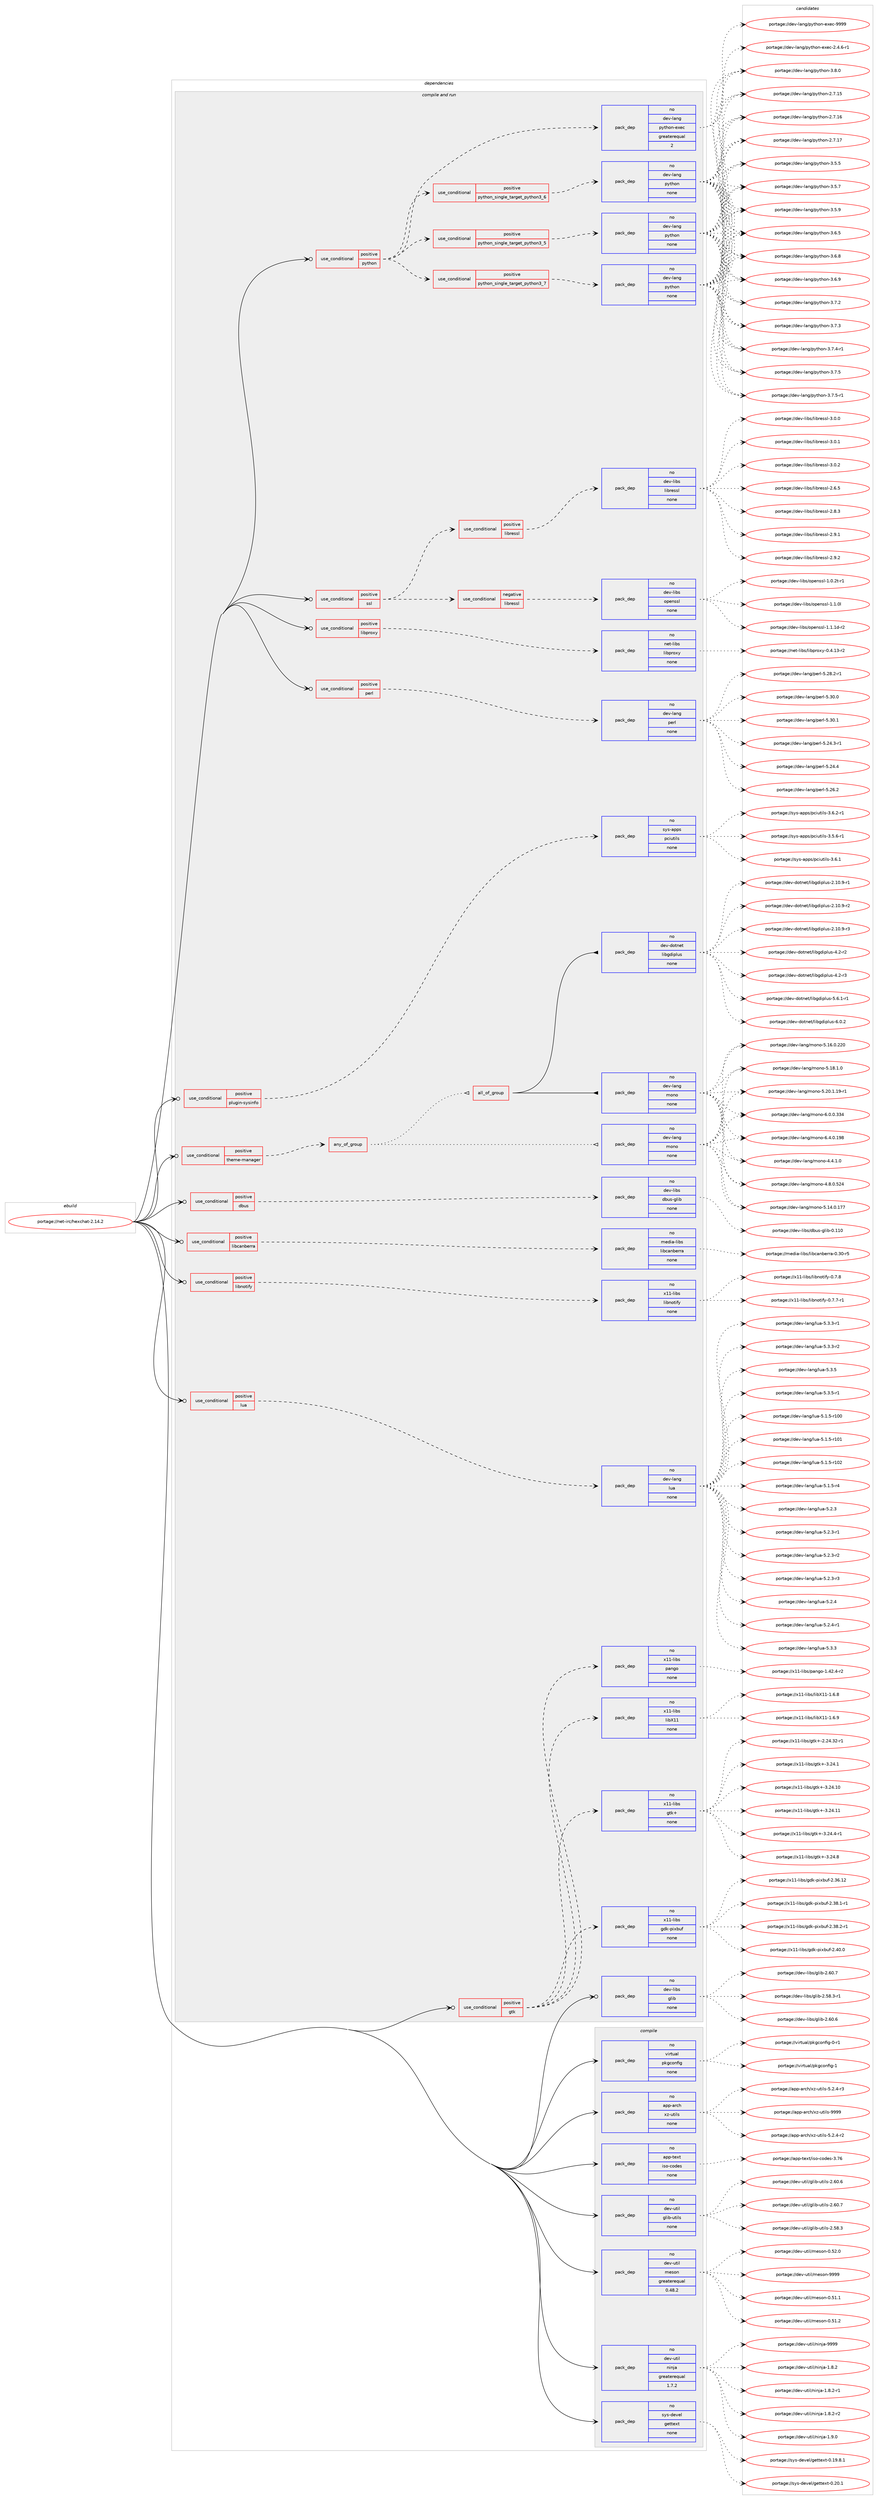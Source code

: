 digraph prolog {

# *************
# Graph options
# *************

newrank=true;
concentrate=true;
compound=true;
graph [rankdir=LR,fontname=Helvetica,fontsize=10,ranksep=1.5];#, ranksep=2.5, nodesep=0.2];
edge  [arrowhead=vee];
node  [fontname=Helvetica,fontsize=10];

# **********
# The ebuild
# **********

subgraph cluster_leftcol {
color=gray;
rank=same;
label=<<i>ebuild</i>>;
id [label="portage://net-irc/hexchat-2.14.2", color=red, width=4, href="../net-irc/hexchat-2.14.2.svg"];
}

# ****************
# The dependencies
# ****************

subgraph cluster_midcol {
color=gray;
label=<<i>dependencies</i>>;
subgraph cluster_compile {
fillcolor="#eeeeee";
style=filled;
label=<<i>compile</i>>;
subgraph pack261752 {
dependency356781 [label=<<TABLE BORDER="0" CELLBORDER="1" CELLSPACING="0" CELLPADDING="4" WIDTH="220"><TR><TD ROWSPAN="6" CELLPADDING="30">pack_dep</TD></TR><TR><TD WIDTH="110">no</TD></TR><TR><TD>app-arch</TD></TR><TR><TD>xz-utils</TD></TR><TR><TD>none</TD></TR><TR><TD></TD></TR></TABLE>>, shape=none, color=blue];
}
id:e -> dependency356781:w [weight=20,style="solid",arrowhead="vee"];
subgraph pack261753 {
dependency356782 [label=<<TABLE BORDER="0" CELLBORDER="1" CELLSPACING="0" CELLPADDING="4" WIDTH="220"><TR><TD ROWSPAN="6" CELLPADDING="30">pack_dep</TD></TR><TR><TD WIDTH="110">no</TD></TR><TR><TD>app-text</TD></TR><TR><TD>iso-codes</TD></TR><TR><TD>none</TD></TR><TR><TD></TD></TR></TABLE>>, shape=none, color=blue];
}
id:e -> dependency356782:w [weight=20,style="solid",arrowhead="vee"];
subgraph pack261754 {
dependency356783 [label=<<TABLE BORDER="0" CELLBORDER="1" CELLSPACING="0" CELLPADDING="4" WIDTH="220"><TR><TD ROWSPAN="6" CELLPADDING="30">pack_dep</TD></TR><TR><TD WIDTH="110">no</TD></TR><TR><TD>dev-util</TD></TR><TR><TD>glib-utils</TD></TR><TR><TD>none</TD></TR><TR><TD></TD></TR></TABLE>>, shape=none, color=blue];
}
id:e -> dependency356783:w [weight=20,style="solid",arrowhead="vee"];
subgraph pack261755 {
dependency356784 [label=<<TABLE BORDER="0" CELLBORDER="1" CELLSPACING="0" CELLPADDING="4" WIDTH="220"><TR><TD ROWSPAN="6" CELLPADDING="30">pack_dep</TD></TR><TR><TD WIDTH="110">no</TD></TR><TR><TD>dev-util</TD></TR><TR><TD>meson</TD></TR><TR><TD>greaterequal</TD></TR><TR><TD>0.48.2</TD></TR></TABLE>>, shape=none, color=blue];
}
id:e -> dependency356784:w [weight=20,style="solid",arrowhead="vee"];
subgraph pack261756 {
dependency356785 [label=<<TABLE BORDER="0" CELLBORDER="1" CELLSPACING="0" CELLPADDING="4" WIDTH="220"><TR><TD ROWSPAN="6" CELLPADDING="30">pack_dep</TD></TR><TR><TD WIDTH="110">no</TD></TR><TR><TD>dev-util</TD></TR><TR><TD>ninja</TD></TR><TR><TD>greaterequal</TD></TR><TR><TD>1.7.2</TD></TR></TABLE>>, shape=none, color=blue];
}
id:e -> dependency356785:w [weight=20,style="solid",arrowhead="vee"];
subgraph pack261757 {
dependency356786 [label=<<TABLE BORDER="0" CELLBORDER="1" CELLSPACING="0" CELLPADDING="4" WIDTH="220"><TR><TD ROWSPAN="6" CELLPADDING="30">pack_dep</TD></TR><TR><TD WIDTH="110">no</TD></TR><TR><TD>sys-devel</TD></TR><TR><TD>gettext</TD></TR><TR><TD>none</TD></TR><TR><TD></TD></TR></TABLE>>, shape=none, color=blue];
}
id:e -> dependency356786:w [weight=20,style="solid",arrowhead="vee"];
subgraph pack261758 {
dependency356787 [label=<<TABLE BORDER="0" CELLBORDER="1" CELLSPACING="0" CELLPADDING="4" WIDTH="220"><TR><TD ROWSPAN="6" CELLPADDING="30">pack_dep</TD></TR><TR><TD WIDTH="110">no</TD></TR><TR><TD>virtual</TD></TR><TR><TD>pkgconfig</TD></TR><TR><TD>none</TD></TR><TR><TD></TD></TR></TABLE>>, shape=none, color=blue];
}
id:e -> dependency356787:w [weight=20,style="solid",arrowhead="vee"];
}
subgraph cluster_compileandrun {
fillcolor="#eeeeee";
style=filled;
label=<<i>compile and run</i>>;
subgraph cond89128 {
dependency356788 [label=<<TABLE BORDER="0" CELLBORDER="1" CELLSPACING="0" CELLPADDING="4"><TR><TD ROWSPAN="3" CELLPADDING="10">use_conditional</TD></TR><TR><TD>positive</TD></TR><TR><TD>dbus</TD></TR></TABLE>>, shape=none, color=red];
subgraph pack261759 {
dependency356789 [label=<<TABLE BORDER="0" CELLBORDER="1" CELLSPACING="0" CELLPADDING="4" WIDTH="220"><TR><TD ROWSPAN="6" CELLPADDING="30">pack_dep</TD></TR><TR><TD WIDTH="110">no</TD></TR><TR><TD>dev-libs</TD></TR><TR><TD>dbus-glib</TD></TR><TR><TD>none</TD></TR><TR><TD></TD></TR></TABLE>>, shape=none, color=blue];
}
dependency356788:e -> dependency356789:w [weight=20,style="dashed",arrowhead="vee"];
}
id:e -> dependency356788:w [weight=20,style="solid",arrowhead="odotvee"];
subgraph cond89129 {
dependency356790 [label=<<TABLE BORDER="0" CELLBORDER="1" CELLSPACING="0" CELLPADDING="4"><TR><TD ROWSPAN="3" CELLPADDING="10">use_conditional</TD></TR><TR><TD>positive</TD></TR><TR><TD>gtk</TD></TR></TABLE>>, shape=none, color=red];
subgraph pack261760 {
dependency356791 [label=<<TABLE BORDER="0" CELLBORDER="1" CELLSPACING="0" CELLPADDING="4" WIDTH="220"><TR><TD ROWSPAN="6" CELLPADDING="30">pack_dep</TD></TR><TR><TD WIDTH="110">no</TD></TR><TR><TD>x11-libs</TD></TR><TR><TD>gdk-pixbuf</TD></TR><TR><TD>none</TD></TR><TR><TD></TD></TR></TABLE>>, shape=none, color=blue];
}
dependency356790:e -> dependency356791:w [weight=20,style="dashed",arrowhead="vee"];
subgraph pack261761 {
dependency356792 [label=<<TABLE BORDER="0" CELLBORDER="1" CELLSPACING="0" CELLPADDING="4" WIDTH="220"><TR><TD ROWSPAN="6" CELLPADDING="30">pack_dep</TD></TR><TR><TD WIDTH="110">no</TD></TR><TR><TD>x11-libs</TD></TR><TR><TD>gtk+</TD></TR><TR><TD>none</TD></TR><TR><TD></TD></TR></TABLE>>, shape=none, color=blue];
}
dependency356790:e -> dependency356792:w [weight=20,style="dashed",arrowhead="vee"];
subgraph pack261762 {
dependency356793 [label=<<TABLE BORDER="0" CELLBORDER="1" CELLSPACING="0" CELLPADDING="4" WIDTH="220"><TR><TD ROWSPAN="6" CELLPADDING="30">pack_dep</TD></TR><TR><TD WIDTH="110">no</TD></TR><TR><TD>x11-libs</TD></TR><TR><TD>libX11</TD></TR><TR><TD>none</TD></TR><TR><TD></TD></TR></TABLE>>, shape=none, color=blue];
}
dependency356790:e -> dependency356793:w [weight=20,style="dashed",arrowhead="vee"];
subgraph pack261763 {
dependency356794 [label=<<TABLE BORDER="0" CELLBORDER="1" CELLSPACING="0" CELLPADDING="4" WIDTH="220"><TR><TD ROWSPAN="6" CELLPADDING="30">pack_dep</TD></TR><TR><TD WIDTH="110">no</TD></TR><TR><TD>x11-libs</TD></TR><TR><TD>pango</TD></TR><TR><TD>none</TD></TR><TR><TD></TD></TR></TABLE>>, shape=none, color=blue];
}
dependency356790:e -> dependency356794:w [weight=20,style="dashed",arrowhead="vee"];
}
id:e -> dependency356790:w [weight=20,style="solid",arrowhead="odotvee"];
subgraph cond89130 {
dependency356795 [label=<<TABLE BORDER="0" CELLBORDER="1" CELLSPACING="0" CELLPADDING="4"><TR><TD ROWSPAN="3" CELLPADDING="10">use_conditional</TD></TR><TR><TD>positive</TD></TR><TR><TD>libcanberra</TD></TR></TABLE>>, shape=none, color=red];
subgraph pack261764 {
dependency356796 [label=<<TABLE BORDER="0" CELLBORDER="1" CELLSPACING="0" CELLPADDING="4" WIDTH="220"><TR><TD ROWSPAN="6" CELLPADDING="30">pack_dep</TD></TR><TR><TD WIDTH="110">no</TD></TR><TR><TD>media-libs</TD></TR><TR><TD>libcanberra</TD></TR><TR><TD>none</TD></TR><TR><TD></TD></TR></TABLE>>, shape=none, color=blue];
}
dependency356795:e -> dependency356796:w [weight=20,style="dashed",arrowhead="vee"];
}
id:e -> dependency356795:w [weight=20,style="solid",arrowhead="odotvee"];
subgraph cond89131 {
dependency356797 [label=<<TABLE BORDER="0" CELLBORDER="1" CELLSPACING="0" CELLPADDING="4"><TR><TD ROWSPAN="3" CELLPADDING="10">use_conditional</TD></TR><TR><TD>positive</TD></TR><TR><TD>libnotify</TD></TR></TABLE>>, shape=none, color=red];
subgraph pack261765 {
dependency356798 [label=<<TABLE BORDER="0" CELLBORDER="1" CELLSPACING="0" CELLPADDING="4" WIDTH="220"><TR><TD ROWSPAN="6" CELLPADDING="30">pack_dep</TD></TR><TR><TD WIDTH="110">no</TD></TR><TR><TD>x11-libs</TD></TR><TR><TD>libnotify</TD></TR><TR><TD>none</TD></TR><TR><TD></TD></TR></TABLE>>, shape=none, color=blue];
}
dependency356797:e -> dependency356798:w [weight=20,style="dashed",arrowhead="vee"];
}
id:e -> dependency356797:w [weight=20,style="solid",arrowhead="odotvee"];
subgraph cond89132 {
dependency356799 [label=<<TABLE BORDER="0" CELLBORDER="1" CELLSPACING="0" CELLPADDING="4"><TR><TD ROWSPAN="3" CELLPADDING="10">use_conditional</TD></TR><TR><TD>positive</TD></TR><TR><TD>libproxy</TD></TR></TABLE>>, shape=none, color=red];
subgraph pack261766 {
dependency356800 [label=<<TABLE BORDER="0" CELLBORDER="1" CELLSPACING="0" CELLPADDING="4" WIDTH="220"><TR><TD ROWSPAN="6" CELLPADDING="30">pack_dep</TD></TR><TR><TD WIDTH="110">no</TD></TR><TR><TD>net-libs</TD></TR><TR><TD>libproxy</TD></TR><TR><TD>none</TD></TR><TR><TD></TD></TR></TABLE>>, shape=none, color=blue];
}
dependency356799:e -> dependency356800:w [weight=20,style="dashed",arrowhead="vee"];
}
id:e -> dependency356799:w [weight=20,style="solid",arrowhead="odotvee"];
subgraph cond89133 {
dependency356801 [label=<<TABLE BORDER="0" CELLBORDER="1" CELLSPACING="0" CELLPADDING="4"><TR><TD ROWSPAN="3" CELLPADDING="10">use_conditional</TD></TR><TR><TD>positive</TD></TR><TR><TD>lua</TD></TR></TABLE>>, shape=none, color=red];
subgraph pack261767 {
dependency356802 [label=<<TABLE BORDER="0" CELLBORDER="1" CELLSPACING="0" CELLPADDING="4" WIDTH="220"><TR><TD ROWSPAN="6" CELLPADDING="30">pack_dep</TD></TR><TR><TD WIDTH="110">no</TD></TR><TR><TD>dev-lang</TD></TR><TR><TD>lua</TD></TR><TR><TD>none</TD></TR><TR><TD></TD></TR></TABLE>>, shape=none, color=blue];
}
dependency356801:e -> dependency356802:w [weight=20,style="dashed",arrowhead="vee"];
}
id:e -> dependency356801:w [weight=20,style="solid",arrowhead="odotvee"];
subgraph cond89134 {
dependency356803 [label=<<TABLE BORDER="0" CELLBORDER="1" CELLSPACING="0" CELLPADDING="4"><TR><TD ROWSPAN="3" CELLPADDING="10">use_conditional</TD></TR><TR><TD>positive</TD></TR><TR><TD>perl</TD></TR></TABLE>>, shape=none, color=red];
subgraph pack261768 {
dependency356804 [label=<<TABLE BORDER="0" CELLBORDER="1" CELLSPACING="0" CELLPADDING="4" WIDTH="220"><TR><TD ROWSPAN="6" CELLPADDING="30">pack_dep</TD></TR><TR><TD WIDTH="110">no</TD></TR><TR><TD>dev-lang</TD></TR><TR><TD>perl</TD></TR><TR><TD>none</TD></TR><TR><TD></TD></TR></TABLE>>, shape=none, color=blue];
}
dependency356803:e -> dependency356804:w [weight=20,style="dashed",arrowhead="vee"];
}
id:e -> dependency356803:w [weight=20,style="solid",arrowhead="odotvee"];
subgraph cond89135 {
dependency356805 [label=<<TABLE BORDER="0" CELLBORDER="1" CELLSPACING="0" CELLPADDING="4"><TR><TD ROWSPAN="3" CELLPADDING="10">use_conditional</TD></TR><TR><TD>positive</TD></TR><TR><TD>plugin-sysinfo</TD></TR></TABLE>>, shape=none, color=red];
subgraph pack261769 {
dependency356806 [label=<<TABLE BORDER="0" CELLBORDER="1" CELLSPACING="0" CELLPADDING="4" WIDTH="220"><TR><TD ROWSPAN="6" CELLPADDING="30">pack_dep</TD></TR><TR><TD WIDTH="110">no</TD></TR><TR><TD>sys-apps</TD></TR><TR><TD>pciutils</TD></TR><TR><TD>none</TD></TR><TR><TD></TD></TR></TABLE>>, shape=none, color=blue];
}
dependency356805:e -> dependency356806:w [weight=20,style="dashed",arrowhead="vee"];
}
id:e -> dependency356805:w [weight=20,style="solid",arrowhead="odotvee"];
subgraph cond89136 {
dependency356807 [label=<<TABLE BORDER="0" CELLBORDER="1" CELLSPACING="0" CELLPADDING="4"><TR><TD ROWSPAN="3" CELLPADDING="10">use_conditional</TD></TR><TR><TD>positive</TD></TR><TR><TD>python</TD></TR></TABLE>>, shape=none, color=red];
subgraph cond89137 {
dependency356808 [label=<<TABLE BORDER="0" CELLBORDER="1" CELLSPACING="0" CELLPADDING="4"><TR><TD ROWSPAN="3" CELLPADDING="10">use_conditional</TD></TR><TR><TD>positive</TD></TR><TR><TD>python_single_target_python3_5</TD></TR></TABLE>>, shape=none, color=red];
subgraph pack261770 {
dependency356809 [label=<<TABLE BORDER="0" CELLBORDER="1" CELLSPACING="0" CELLPADDING="4" WIDTH="220"><TR><TD ROWSPAN="6" CELLPADDING="30">pack_dep</TD></TR><TR><TD WIDTH="110">no</TD></TR><TR><TD>dev-lang</TD></TR><TR><TD>python</TD></TR><TR><TD>none</TD></TR><TR><TD></TD></TR></TABLE>>, shape=none, color=blue];
}
dependency356808:e -> dependency356809:w [weight=20,style="dashed",arrowhead="vee"];
}
dependency356807:e -> dependency356808:w [weight=20,style="dashed",arrowhead="vee"];
subgraph cond89138 {
dependency356810 [label=<<TABLE BORDER="0" CELLBORDER="1" CELLSPACING="0" CELLPADDING="4"><TR><TD ROWSPAN="3" CELLPADDING="10">use_conditional</TD></TR><TR><TD>positive</TD></TR><TR><TD>python_single_target_python3_6</TD></TR></TABLE>>, shape=none, color=red];
subgraph pack261771 {
dependency356811 [label=<<TABLE BORDER="0" CELLBORDER="1" CELLSPACING="0" CELLPADDING="4" WIDTH="220"><TR><TD ROWSPAN="6" CELLPADDING="30">pack_dep</TD></TR><TR><TD WIDTH="110">no</TD></TR><TR><TD>dev-lang</TD></TR><TR><TD>python</TD></TR><TR><TD>none</TD></TR><TR><TD></TD></TR></TABLE>>, shape=none, color=blue];
}
dependency356810:e -> dependency356811:w [weight=20,style="dashed",arrowhead="vee"];
}
dependency356807:e -> dependency356810:w [weight=20,style="dashed",arrowhead="vee"];
subgraph cond89139 {
dependency356812 [label=<<TABLE BORDER="0" CELLBORDER="1" CELLSPACING="0" CELLPADDING="4"><TR><TD ROWSPAN="3" CELLPADDING="10">use_conditional</TD></TR><TR><TD>positive</TD></TR><TR><TD>python_single_target_python3_7</TD></TR></TABLE>>, shape=none, color=red];
subgraph pack261772 {
dependency356813 [label=<<TABLE BORDER="0" CELLBORDER="1" CELLSPACING="0" CELLPADDING="4" WIDTH="220"><TR><TD ROWSPAN="6" CELLPADDING="30">pack_dep</TD></TR><TR><TD WIDTH="110">no</TD></TR><TR><TD>dev-lang</TD></TR><TR><TD>python</TD></TR><TR><TD>none</TD></TR><TR><TD></TD></TR></TABLE>>, shape=none, color=blue];
}
dependency356812:e -> dependency356813:w [weight=20,style="dashed",arrowhead="vee"];
}
dependency356807:e -> dependency356812:w [weight=20,style="dashed",arrowhead="vee"];
subgraph pack261773 {
dependency356814 [label=<<TABLE BORDER="0" CELLBORDER="1" CELLSPACING="0" CELLPADDING="4" WIDTH="220"><TR><TD ROWSPAN="6" CELLPADDING="30">pack_dep</TD></TR><TR><TD WIDTH="110">no</TD></TR><TR><TD>dev-lang</TD></TR><TR><TD>python-exec</TD></TR><TR><TD>greaterequal</TD></TR><TR><TD>2</TD></TR></TABLE>>, shape=none, color=blue];
}
dependency356807:e -> dependency356814:w [weight=20,style="dashed",arrowhead="vee"];
}
id:e -> dependency356807:w [weight=20,style="solid",arrowhead="odotvee"];
subgraph cond89140 {
dependency356815 [label=<<TABLE BORDER="0" CELLBORDER="1" CELLSPACING="0" CELLPADDING="4"><TR><TD ROWSPAN="3" CELLPADDING="10">use_conditional</TD></TR><TR><TD>positive</TD></TR><TR><TD>ssl</TD></TR></TABLE>>, shape=none, color=red];
subgraph cond89141 {
dependency356816 [label=<<TABLE BORDER="0" CELLBORDER="1" CELLSPACING="0" CELLPADDING="4"><TR><TD ROWSPAN="3" CELLPADDING="10">use_conditional</TD></TR><TR><TD>negative</TD></TR><TR><TD>libressl</TD></TR></TABLE>>, shape=none, color=red];
subgraph pack261774 {
dependency356817 [label=<<TABLE BORDER="0" CELLBORDER="1" CELLSPACING="0" CELLPADDING="4" WIDTH="220"><TR><TD ROWSPAN="6" CELLPADDING="30">pack_dep</TD></TR><TR><TD WIDTH="110">no</TD></TR><TR><TD>dev-libs</TD></TR><TR><TD>openssl</TD></TR><TR><TD>none</TD></TR><TR><TD></TD></TR></TABLE>>, shape=none, color=blue];
}
dependency356816:e -> dependency356817:w [weight=20,style="dashed",arrowhead="vee"];
}
dependency356815:e -> dependency356816:w [weight=20,style="dashed",arrowhead="vee"];
subgraph cond89142 {
dependency356818 [label=<<TABLE BORDER="0" CELLBORDER="1" CELLSPACING="0" CELLPADDING="4"><TR><TD ROWSPAN="3" CELLPADDING="10">use_conditional</TD></TR><TR><TD>positive</TD></TR><TR><TD>libressl</TD></TR></TABLE>>, shape=none, color=red];
subgraph pack261775 {
dependency356819 [label=<<TABLE BORDER="0" CELLBORDER="1" CELLSPACING="0" CELLPADDING="4" WIDTH="220"><TR><TD ROWSPAN="6" CELLPADDING="30">pack_dep</TD></TR><TR><TD WIDTH="110">no</TD></TR><TR><TD>dev-libs</TD></TR><TR><TD>libressl</TD></TR><TR><TD>none</TD></TR><TR><TD></TD></TR></TABLE>>, shape=none, color=blue];
}
dependency356818:e -> dependency356819:w [weight=20,style="dashed",arrowhead="vee"];
}
dependency356815:e -> dependency356818:w [weight=20,style="dashed",arrowhead="vee"];
}
id:e -> dependency356815:w [weight=20,style="solid",arrowhead="odotvee"];
subgraph cond89143 {
dependency356820 [label=<<TABLE BORDER="0" CELLBORDER="1" CELLSPACING="0" CELLPADDING="4"><TR><TD ROWSPAN="3" CELLPADDING="10">use_conditional</TD></TR><TR><TD>positive</TD></TR><TR><TD>theme-manager</TD></TR></TABLE>>, shape=none, color=red];
subgraph any5752 {
dependency356821 [label=<<TABLE BORDER="0" CELLBORDER="1" CELLSPACING="0" CELLPADDING="4"><TR><TD CELLPADDING="10">any_of_group</TD></TR></TABLE>>, shape=none, color=red];subgraph all152 {
dependency356822 [label=<<TABLE BORDER="0" CELLBORDER="1" CELLSPACING="0" CELLPADDING="4"><TR><TD CELLPADDING="10">all_of_group</TD></TR></TABLE>>, shape=none, color=red];subgraph pack261776 {
dependency356823 [label=<<TABLE BORDER="0" CELLBORDER="1" CELLSPACING="0" CELLPADDING="4" WIDTH="220"><TR><TD ROWSPAN="6" CELLPADDING="30">pack_dep</TD></TR><TR><TD WIDTH="110">no</TD></TR><TR><TD>dev-lang</TD></TR><TR><TD>mono</TD></TR><TR><TD>none</TD></TR><TR><TD></TD></TR></TABLE>>, shape=none, color=blue];
}
dependency356822:e -> dependency356823:w [weight=20,style="solid",arrowhead="inv"];
subgraph pack261777 {
dependency356824 [label=<<TABLE BORDER="0" CELLBORDER="1" CELLSPACING="0" CELLPADDING="4" WIDTH="220"><TR><TD ROWSPAN="6" CELLPADDING="30">pack_dep</TD></TR><TR><TD WIDTH="110">no</TD></TR><TR><TD>dev-dotnet</TD></TR><TR><TD>libgdiplus</TD></TR><TR><TD>none</TD></TR><TR><TD></TD></TR></TABLE>>, shape=none, color=blue];
}
dependency356822:e -> dependency356824:w [weight=20,style="solid",arrowhead="inv"];
}
dependency356821:e -> dependency356822:w [weight=20,style="dotted",arrowhead="oinv"];
subgraph pack261778 {
dependency356825 [label=<<TABLE BORDER="0" CELLBORDER="1" CELLSPACING="0" CELLPADDING="4" WIDTH="220"><TR><TD ROWSPAN="6" CELLPADDING="30">pack_dep</TD></TR><TR><TD WIDTH="110">no</TD></TR><TR><TD>dev-lang</TD></TR><TR><TD>mono</TD></TR><TR><TD>none</TD></TR><TR><TD></TD></TR></TABLE>>, shape=none, color=blue];
}
dependency356821:e -> dependency356825:w [weight=20,style="dotted",arrowhead="oinv"];
}
dependency356820:e -> dependency356821:w [weight=20,style="dashed",arrowhead="vee"];
}
id:e -> dependency356820:w [weight=20,style="solid",arrowhead="odotvee"];
subgraph pack261779 {
dependency356826 [label=<<TABLE BORDER="0" CELLBORDER="1" CELLSPACING="0" CELLPADDING="4" WIDTH="220"><TR><TD ROWSPAN="6" CELLPADDING="30">pack_dep</TD></TR><TR><TD WIDTH="110">no</TD></TR><TR><TD>dev-libs</TD></TR><TR><TD>glib</TD></TR><TR><TD>none</TD></TR><TR><TD></TD></TR></TABLE>>, shape=none, color=blue];
}
id:e -> dependency356826:w [weight=20,style="solid",arrowhead="odotvee"];
}
subgraph cluster_run {
fillcolor="#eeeeee";
style=filled;
label=<<i>run</i>>;
}
}

# **************
# The candidates
# **************

subgraph cluster_choices {
rank=same;
color=gray;
label=<<i>candidates</i>>;

subgraph choice261752 {
color=black;
nodesep=1;
choiceportage9711211245971149910447120122451171161051081154553465046524511450 [label="portage://app-arch/xz-utils-5.2.4-r2", color=red, width=4,href="../app-arch/xz-utils-5.2.4-r2.svg"];
choiceportage9711211245971149910447120122451171161051081154553465046524511451 [label="portage://app-arch/xz-utils-5.2.4-r3", color=red, width=4,href="../app-arch/xz-utils-5.2.4-r3.svg"];
choiceportage9711211245971149910447120122451171161051081154557575757 [label="portage://app-arch/xz-utils-9999", color=red, width=4,href="../app-arch/xz-utils-9999.svg"];
dependency356781:e -> choiceportage9711211245971149910447120122451171161051081154553465046524511450:w [style=dotted,weight="100"];
dependency356781:e -> choiceportage9711211245971149910447120122451171161051081154553465046524511451:w [style=dotted,weight="100"];
dependency356781:e -> choiceportage9711211245971149910447120122451171161051081154557575757:w [style=dotted,weight="100"];
}
subgraph choice261753 {
color=black;
nodesep=1;
choiceportage97112112451161011201164710511511145991111001011154551465554 [label="portage://app-text/iso-codes-3.76", color=red, width=4,href="../app-text/iso-codes-3.76.svg"];
dependency356782:e -> choiceportage97112112451161011201164710511511145991111001011154551465554:w [style=dotted,weight="100"];
}
subgraph choice261754 {
color=black;
nodesep=1;
choiceportage1001011184511711610510847103108105984511711610510811545504653564651 [label="portage://dev-util/glib-utils-2.58.3", color=red, width=4,href="../dev-util/glib-utils-2.58.3.svg"];
choiceportage1001011184511711610510847103108105984511711610510811545504654484654 [label="portage://dev-util/glib-utils-2.60.6", color=red, width=4,href="../dev-util/glib-utils-2.60.6.svg"];
choiceportage1001011184511711610510847103108105984511711610510811545504654484655 [label="portage://dev-util/glib-utils-2.60.7", color=red, width=4,href="../dev-util/glib-utils-2.60.7.svg"];
dependency356783:e -> choiceportage1001011184511711610510847103108105984511711610510811545504653564651:w [style=dotted,weight="100"];
dependency356783:e -> choiceportage1001011184511711610510847103108105984511711610510811545504654484654:w [style=dotted,weight="100"];
dependency356783:e -> choiceportage1001011184511711610510847103108105984511711610510811545504654484655:w [style=dotted,weight="100"];
}
subgraph choice261755 {
color=black;
nodesep=1;
choiceportage100101118451171161051084710910111511111045484653494649 [label="portage://dev-util/meson-0.51.1", color=red, width=4,href="../dev-util/meson-0.51.1.svg"];
choiceportage100101118451171161051084710910111511111045484653494650 [label="portage://dev-util/meson-0.51.2", color=red, width=4,href="../dev-util/meson-0.51.2.svg"];
choiceportage100101118451171161051084710910111511111045484653504648 [label="portage://dev-util/meson-0.52.0", color=red, width=4,href="../dev-util/meson-0.52.0.svg"];
choiceportage10010111845117116105108471091011151111104557575757 [label="portage://dev-util/meson-9999", color=red, width=4,href="../dev-util/meson-9999.svg"];
dependency356784:e -> choiceportage100101118451171161051084710910111511111045484653494649:w [style=dotted,weight="100"];
dependency356784:e -> choiceportage100101118451171161051084710910111511111045484653494650:w [style=dotted,weight="100"];
dependency356784:e -> choiceportage100101118451171161051084710910111511111045484653504648:w [style=dotted,weight="100"];
dependency356784:e -> choiceportage10010111845117116105108471091011151111104557575757:w [style=dotted,weight="100"];
}
subgraph choice261756 {
color=black;
nodesep=1;
choiceportage100101118451171161051084711010511010697454946564650 [label="portage://dev-util/ninja-1.8.2", color=red, width=4,href="../dev-util/ninja-1.8.2.svg"];
choiceportage1001011184511711610510847110105110106974549465646504511449 [label="portage://dev-util/ninja-1.8.2-r1", color=red, width=4,href="../dev-util/ninja-1.8.2-r1.svg"];
choiceportage1001011184511711610510847110105110106974549465646504511450 [label="portage://dev-util/ninja-1.8.2-r2", color=red, width=4,href="../dev-util/ninja-1.8.2-r2.svg"];
choiceportage100101118451171161051084711010511010697454946574648 [label="portage://dev-util/ninja-1.9.0", color=red, width=4,href="../dev-util/ninja-1.9.0.svg"];
choiceportage1001011184511711610510847110105110106974557575757 [label="portage://dev-util/ninja-9999", color=red, width=4,href="../dev-util/ninja-9999.svg"];
dependency356785:e -> choiceportage100101118451171161051084711010511010697454946564650:w [style=dotted,weight="100"];
dependency356785:e -> choiceportage1001011184511711610510847110105110106974549465646504511449:w [style=dotted,weight="100"];
dependency356785:e -> choiceportage1001011184511711610510847110105110106974549465646504511450:w [style=dotted,weight="100"];
dependency356785:e -> choiceportage100101118451171161051084711010511010697454946574648:w [style=dotted,weight="100"];
dependency356785:e -> choiceportage1001011184511711610510847110105110106974557575757:w [style=dotted,weight="100"];
}
subgraph choice261757 {
color=black;
nodesep=1;
choiceportage1151211154510010111810110847103101116116101120116454846495746564649 [label="portage://sys-devel/gettext-0.19.8.1", color=red, width=4,href="../sys-devel/gettext-0.19.8.1.svg"];
choiceportage115121115451001011181011084710310111611610112011645484650484649 [label="portage://sys-devel/gettext-0.20.1", color=red, width=4,href="../sys-devel/gettext-0.20.1.svg"];
dependency356786:e -> choiceportage1151211154510010111810110847103101116116101120116454846495746564649:w [style=dotted,weight="100"];
dependency356786:e -> choiceportage115121115451001011181011084710310111611610112011645484650484649:w [style=dotted,weight="100"];
}
subgraph choice261758 {
color=black;
nodesep=1;
choiceportage11810511411611797108471121071039911111010210510345484511449 [label="portage://virtual/pkgconfig-0-r1", color=red, width=4,href="../virtual/pkgconfig-0-r1.svg"];
choiceportage1181051141161179710847112107103991111101021051034549 [label="portage://virtual/pkgconfig-1", color=red, width=4,href="../virtual/pkgconfig-1.svg"];
dependency356787:e -> choiceportage11810511411611797108471121071039911111010210510345484511449:w [style=dotted,weight="100"];
dependency356787:e -> choiceportage1181051141161179710847112107103991111101021051034549:w [style=dotted,weight="100"];
}
subgraph choice261759 {
color=black;
nodesep=1;
choiceportage100101118451081059811547100981171154510310810598454846494948 [label="portage://dev-libs/dbus-glib-0.110", color=red, width=4,href="../dev-libs/dbus-glib-0.110.svg"];
dependency356789:e -> choiceportage100101118451081059811547100981171154510310810598454846494948:w [style=dotted,weight="100"];
}
subgraph choice261760 {
color=black;
nodesep=1;
choiceportage120494945108105981154710310010745112105120981171024550465154464950 [label="portage://x11-libs/gdk-pixbuf-2.36.12", color=red, width=4,href="../x11-libs/gdk-pixbuf-2.36.12.svg"];
choiceportage12049494510810598115471031001074511210512098117102455046515646494511449 [label="portage://x11-libs/gdk-pixbuf-2.38.1-r1", color=red, width=4,href="../x11-libs/gdk-pixbuf-2.38.1-r1.svg"];
choiceportage12049494510810598115471031001074511210512098117102455046515646504511449 [label="portage://x11-libs/gdk-pixbuf-2.38.2-r1", color=red, width=4,href="../x11-libs/gdk-pixbuf-2.38.2-r1.svg"];
choiceportage1204949451081059811547103100107451121051209811710245504652484648 [label="portage://x11-libs/gdk-pixbuf-2.40.0", color=red, width=4,href="../x11-libs/gdk-pixbuf-2.40.0.svg"];
dependency356791:e -> choiceportage120494945108105981154710310010745112105120981171024550465154464950:w [style=dotted,weight="100"];
dependency356791:e -> choiceportage12049494510810598115471031001074511210512098117102455046515646494511449:w [style=dotted,weight="100"];
dependency356791:e -> choiceportage12049494510810598115471031001074511210512098117102455046515646504511449:w [style=dotted,weight="100"];
dependency356791:e -> choiceportage1204949451081059811547103100107451121051209811710245504652484648:w [style=dotted,weight="100"];
}
subgraph choice261761 {
color=black;
nodesep=1;
choiceportage12049494510810598115471031161074345504650524651504511449 [label="portage://x11-libs/gtk+-2.24.32-r1", color=red, width=4,href="../x11-libs/gtk+-2.24.32-r1.svg"];
choiceportage12049494510810598115471031161074345514650524649 [label="portage://x11-libs/gtk+-3.24.1", color=red, width=4,href="../x11-libs/gtk+-3.24.1.svg"];
choiceportage1204949451081059811547103116107434551465052464948 [label="portage://x11-libs/gtk+-3.24.10", color=red, width=4,href="../x11-libs/gtk+-3.24.10.svg"];
choiceportage1204949451081059811547103116107434551465052464949 [label="portage://x11-libs/gtk+-3.24.11", color=red, width=4,href="../x11-libs/gtk+-3.24.11.svg"];
choiceportage120494945108105981154710311610743455146505246524511449 [label="portage://x11-libs/gtk+-3.24.4-r1", color=red, width=4,href="../x11-libs/gtk+-3.24.4-r1.svg"];
choiceportage12049494510810598115471031161074345514650524656 [label="portage://x11-libs/gtk+-3.24.8", color=red, width=4,href="../x11-libs/gtk+-3.24.8.svg"];
dependency356792:e -> choiceportage12049494510810598115471031161074345504650524651504511449:w [style=dotted,weight="100"];
dependency356792:e -> choiceportage12049494510810598115471031161074345514650524649:w [style=dotted,weight="100"];
dependency356792:e -> choiceportage1204949451081059811547103116107434551465052464948:w [style=dotted,weight="100"];
dependency356792:e -> choiceportage1204949451081059811547103116107434551465052464949:w [style=dotted,weight="100"];
dependency356792:e -> choiceportage120494945108105981154710311610743455146505246524511449:w [style=dotted,weight="100"];
dependency356792:e -> choiceportage12049494510810598115471031161074345514650524656:w [style=dotted,weight="100"];
}
subgraph choice261762 {
color=black;
nodesep=1;
choiceportage120494945108105981154710810598884949454946544656 [label="portage://x11-libs/libX11-1.6.8", color=red, width=4,href="../x11-libs/libX11-1.6.8.svg"];
choiceportage120494945108105981154710810598884949454946544657 [label="portage://x11-libs/libX11-1.6.9", color=red, width=4,href="../x11-libs/libX11-1.6.9.svg"];
dependency356793:e -> choiceportage120494945108105981154710810598884949454946544656:w [style=dotted,weight="100"];
dependency356793:e -> choiceportage120494945108105981154710810598884949454946544657:w [style=dotted,weight="100"];
}
subgraph choice261763 {
color=black;
nodesep=1;
choiceportage120494945108105981154711297110103111454946525046524511450 [label="portage://x11-libs/pango-1.42.4-r2", color=red, width=4,href="../x11-libs/pango-1.42.4-r2.svg"];
dependency356794:e -> choiceportage120494945108105981154711297110103111454946525046524511450:w [style=dotted,weight="100"];
}
subgraph choice261764 {
color=black;
nodesep=1;
choiceportage10910110010597451081059811547108105989997110981011141149745484651484511453 [label="portage://media-libs/libcanberra-0.30-r5", color=red, width=4,href="../media-libs/libcanberra-0.30-r5.svg"];
dependency356796:e -> choiceportage10910110010597451081059811547108105989997110981011141149745484651484511453:w [style=dotted,weight="100"];
}
subgraph choice261765 {
color=black;
nodesep=1;
choiceportage1204949451081059811547108105981101111161051021214548465546554511449 [label="portage://x11-libs/libnotify-0.7.7-r1", color=red, width=4,href="../x11-libs/libnotify-0.7.7-r1.svg"];
choiceportage120494945108105981154710810598110111116105102121454846554656 [label="portage://x11-libs/libnotify-0.7.8", color=red, width=4,href="../x11-libs/libnotify-0.7.8.svg"];
dependency356798:e -> choiceportage1204949451081059811547108105981101111161051021214548465546554511449:w [style=dotted,weight="100"];
dependency356798:e -> choiceportage120494945108105981154710810598110111116105102121454846554656:w [style=dotted,weight="100"];
}
subgraph choice261766 {
color=black;
nodesep=1;
choiceportage11010111645108105981154710810598112114111120121454846524649514511450 [label="portage://net-libs/libproxy-0.4.13-r2", color=red, width=4,href="../net-libs/libproxy-0.4.13-r2.svg"];
dependency356800:e -> choiceportage11010111645108105981154710810598112114111120121454846524649514511450:w [style=dotted,weight="100"];
}
subgraph choice261767 {
color=black;
nodesep=1;
choiceportage1001011184510897110103471081179745534649465345114494848 [label="portage://dev-lang/lua-5.1.5-r100", color=red, width=4,href="../dev-lang/lua-5.1.5-r100.svg"];
choiceportage1001011184510897110103471081179745534649465345114494849 [label="portage://dev-lang/lua-5.1.5-r101", color=red, width=4,href="../dev-lang/lua-5.1.5-r101.svg"];
choiceportage1001011184510897110103471081179745534649465345114494850 [label="portage://dev-lang/lua-5.1.5-r102", color=red, width=4,href="../dev-lang/lua-5.1.5-r102.svg"];
choiceportage100101118451089711010347108117974553464946534511452 [label="portage://dev-lang/lua-5.1.5-r4", color=red, width=4,href="../dev-lang/lua-5.1.5-r4.svg"];
choiceportage10010111845108971101034710811797455346504651 [label="portage://dev-lang/lua-5.2.3", color=red, width=4,href="../dev-lang/lua-5.2.3.svg"];
choiceportage100101118451089711010347108117974553465046514511449 [label="portage://dev-lang/lua-5.2.3-r1", color=red, width=4,href="../dev-lang/lua-5.2.3-r1.svg"];
choiceportage100101118451089711010347108117974553465046514511450 [label="portage://dev-lang/lua-5.2.3-r2", color=red, width=4,href="../dev-lang/lua-5.2.3-r2.svg"];
choiceportage100101118451089711010347108117974553465046514511451 [label="portage://dev-lang/lua-5.2.3-r3", color=red, width=4,href="../dev-lang/lua-5.2.3-r3.svg"];
choiceportage10010111845108971101034710811797455346504652 [label="portage://dev-lang/lua-5.2.4", color=red, width=4,href="../dev-lang/lua-5.2.4.svg"];
choiceportage100101118451089711010347108117974553465046524511449 [label="portage://dev-lang/lua-5.2.4-r1", color=red, width=4,href="../dev-lang/lua-5.2.4-r1.svg"];
choiceportage10010111845108971101034710811797455346514651 [label="portage://dev-lang/lua-5.3.3", color=red, width=4,href="../dev-lang/lua-5.3.3.svg"];
choiceportage100101118451089711010347108117974553465146514511449 [label="portage://dev-lang/lua-5.3.3-r1", color=red, width=4,href="../dev-lang/lua-5.3.3-r1.svg"];
choiceportage100101118451089711010347108117974553465146514511450 [label="portage://dev-lang/lua-5.3.3-r2", color=red, width=4,href="../dev-lang/lua-5.3.3-r2.svg"];
choiceportage10010111845108971101034710811797455346514653 [label="portage://dev-lang/lua-5.3.5", color=red, width=4,href="../dev-lang/lua-5.3.5.svg"];
choiceportage100101118451089711010347108117974553465146534511449 [label="portage://dev-lang/lua-5.3.5-r1", color=red, width=4,href="../dev-lang/lua-5.3.5-r1.svg"];
dependency356802:e -> choiceportage1001011184510897110103471081179745534649465345114494848:w [style=dotted,weight="100"];
dependency356802:e -> choiceportage1001011184510897110103471081179745534649465345114494849:w [style=dotted,weight="100"];
dependency356802:e -> choiceportage1001011184510897110103471081179745534649465345114494850:w [style=dotted,weight="100"];
dependency356802:e -> choiceportage100101118451089711010347108117974553464946534511452:w [style=dotted,weight="100"];
dependency356802:e -> choiceportage10010111845108971101034710811797455346504651:w [style=dotted,weight="100"];
dependency356802:e -> choiceportage100101118451089711010347108117974553465046514511449:w [style=dotted,weight="100"];
dependency356802:e -> choiceportage100101118451089711010347108117974553465046514511450:w [style=dotted,weight="100"];
dependency356802:e -> choiceportage100101118451089711010347108117974553465046514511451:w [style=dotted,weight="100"];
dependency356802:e -> choiceportage10010111845108971101034710811797455346504652:w [style=dotted,weight="100"];
dependency356802:e -> choiceportage100101118451089711010347108117974553465046524511449:w [style=dotted,weight="100"];
dependency356802:e -> choiceportage10010111845108971101034710811797455346514651:w [style=dotted,weight="100"];
dependency356802:e -> choiceportage100101118451089711010347108117974553465146514511449:w [style=dotted,weight="100"];
dependency356802:e -> choiceportage100101118451089711010347108117974553465146514511450:w [style=dotted,weight="100"];
dependency356802:e -> choiceportage10010111845108971101034710811797455346514653:w [style=dotted,weight="100"];
dependency356802:e -> choiceportage100101118451089711010347108117974553465146534511449:w [style=dotted,weight="100"];
}
subgraph choice261768 {
color=black;
nodesep=1;
choiceportage100101118451089711010347112101114108455346505246514511449 [label="portage://dev-lang/perl-5.24.3-r1", color=red, width=4,href="../dev-lang/perl-5.24.3-r1.svg"];
choiceportage10010111845108971101034711210111410845534650524652 [label="portage://dev-lang/perl-5.24.4", color=red, width=4,href="../dev-lang/perl-5.24.4.svg"];
choiceportage10010111845108971101034711210111410845534650544650 [label="portage://dev-lang/perl-5.26.2", color=red, width=4,href="../dev-lang/perl-5.26.2.svg"];
choiceportage100101118451089711010347112101114108455346505646504511449 [label="portage://dev-lang/perl-5.28.2-r1", color=red, width=4,href="../dev-lang/perl-5.28.2-r1.svg"];
choiceportage10010111845108971101034711210111410845534651484648 [label="portage://dev-lang/perl-5.30.0", color=red, width=4,href="../dev-lang/perl-5.30.0.svg"];
choiceportage10010111845108971101034711210111410845534651484649 [label="portage://dev-lang/perl-5.30.1", color=red, width=4,href="../dev-lang/perl-5.30.1.svg"];
dependency356804:e -> choiceportage100101118451089711010347112101114108455346505246514511449:w [style=dotted,weight="100"];
dependency356804:e -> choiceportage10010111845108971101034711210111410845534650524652:w [style=dotted,weight="100"];
dependency356804:e -> choiceportage10010111845108971101034711210111410845534650544650:w [style=dotted,weight="100"];
dependency356804:e -> choiceportage100101118451089711010347112101114108455346505646504511449:w [style=dotted,weight="100"];
dependency356804:e -> choiceportage10010111845108971101034711210111410845534651484648:w [style=dotted,weight="100"];
dependency356804:e -> choiceportage10010111845108971101034711210111410845534651484649:w [style=dotted,weight="100"];
}
subgraph choice261769 {
color=black;
nodesep=1;
choiceportage115121115459711211211547112991051171161051081154551465346544511449 [label="portage://sys-apps/pciutils-3.5.6-r1", color=red, width=4,href="../sys-apps/pciutils-3.5.6-r1.svg"];
choiceportage11512111545971121121154711299105117116105108115455146544649 [label="portage://sys-apps/pciutils-3.6.1", color=red, width=4,href="../sys-apps/pciutils-3.6.1.svg"];
choiceportage115121115459711211211547112991051171161051081154551465446504511449 [label="portage://sys-apps/pciutils-3.6.2-r1", color=red, width=4,href="../sys-apps/pciutils-3.6.2-r1.svg"];
dependency356806:e -> choiceportage115121115459711211211547112991051171161051081154551465346544511449:w [style=dotted,weight="100"];
dependency356806:e -> choiceportage11512111545971121121154711299105117116105108115455146544649:w [style=dotted,weight="100"];
dependency356806:e -> choiceportage115121115459711211211547112991051171161051081154551465446504511449:w [style=dotted,weight="100"];
}
subgraph choice261770 {
color=black;
nodesep=1;
choiceportage10010111845108971101034711212111610411111045504655464953 [label="portage://dev-lang/python-2.7.15", color=red, width=4,href="../dev-lang/python-2.7.15.svg"];
choiceportage10010111845108971101034711212111610411111045504655464954 [label="portage://dev-lang/python-2.7.16", color=red, width=4,href="../dev-lang/python-2.7.16.svg"];
choiceportage10010111845108971101034711212111610411111045504655464955 [label="portage://dev-lang/python-2.7.17", color=red, width=4,href="../dev-lang/python-2.7.17.svg"];
choiceportage100101118451089711010347112121116104111110455146534653 [label="portage://dev-lang/python-3.5.5", color=red, width=4,href="../dev-lang/python-3.5.5.svg"];
choiceportage100101118451089711010347112121116104111110455146534655 [label="portage://dev-lang/python-3.5.7", color=red, width=4,href="../dev-lang/python-3.5.7.svg"];
choiceportage100101118451089711010347112121116104111110455146534657 [label="portage://dev-lang/python-3.5.9", color=red, width=4,href="../dev-lang/python-3.5.9.svg"];
choiceportage100101118451089711010347112121116104111110455146544653 [label="portage://dev-lang/python-3.6.5", color=red, width=4,href="../dev-lang/python-3.6.5.svg"];
choiceportage100101118451089711010347112121116104111110455146544656 [label="portage://dev-lang/python-3.6.8", color=red, width=4,href="../dev-lang/python-3.6.8.svg"];
choiceportage100101118451089711010347112121116104111110455146544657 [label="portage://dev-lang/python-3.6.9", color=red, width=4,href="../dev-lang/python-3.6.9.svg"];
choiceportage100101118451089711010347112121116104111110455146554650 [label="portage://dev-lang/python-3.7.2", color=red, width=4,href="../dev-lang/python-3.7.2.svg"];
choiceportage100101118451089711010347112121116104111110455146554651 [label="portage://dev-lang/python-3.7.3", color=red, width=4,href="../dev-lang/python-3.7.3.svg"];
choiceportage1001011184510897110103471121211161041111104551465546524511449 [label="portage://dev-lang/python-3.7.4-r1", color=red, width=4,href="../dev-lang/python-3.7.4-r1.svg"];
choiceportage100101118451089711010347112121116104111110455146554653 [label="portage://dev-lang/python-3.7.5", color=red, width=4,href="../dev-lang/python-3.7.5.svg"];
choiceportage1001011184510897110103471121211161041111104551465546534511449 [label="portage://dev-lang/python-3.7.5-r1", color=red, width=4,href="../dev-lang/python-3.7.5-r1.svg"];
choiceportage100101118451089711010347112121116104111110455146564648 [label="portage://dev-lang/python-3.8.0", color=red, width=4,href="../dev-lang/python-3.8.0.svg"];
dependency356809:e -> choiceportage10010111845108971101034711212111610411111045504655464953:w [style=dotted,weight="100"];
dependency356809:e -> choiceportage10010111845108971101034711212111610411111045504655464954:w [style=dotted,weight="100"];
dependency356809:e -> choiceportage10010111845108971101034711212111610411111045504655464955:w [style=dotted,weight="100"];
dependency356809:e -> choiceportage100101118451089711010347112121116104111110455146534653:w [style=dotted,weight="100"];
dependency356809:e -> choiceportage100101118451089711010347112121116104111110455146534655:w [style=dotted,weight="100"];
dependency356809:e -> choiceportage100101118451089711010347112121116104111110455146534657:w [style=dotted,weight="100"];
dependency356809:e -> choiceportage100101118451089711010347112121116104111110455146544653:w [style=dotted,weight="100"];
dependency356809:e -> choiceportage100101118451089711010347112121116104111110455146544656:w [style=dotted,weight="100"];
dependency356809:e -> choiceportage100101118451089711010347112121116104111110455146544657:w [style=dotted,weight="100"];
dependency356809:e -> choiceportage100101118451089711010347112121116104111110455146554650:w [style=dotted,weight="100"];
dependency356809:e -> choiceportage100101118451089711010347112121116104111110455146554651:w [style=dotted,weight="100"];
dependency356809:e -> choiceportage1001011184510897110103471121211161041111104551465546524511449:w [style=dotted,weight="100"];
dependency356809:e -> choiceportage100101118451089711010347112121116104111110455146554653:w [style=dotted,weight="100"];
dependency356809:e -> choiceportage1001011184510897110103471121211161041111104551465546534511449:w [style=dotted,weight="100"];
dependency356809:e -> choiceportage100101118451089711010347112121116104111110455146564648:w [style=dotted,weight="100"];
}
subgraph choice261771 {
color=black;
nodesep=1;
choiceportage10010111845108971101034711212111610411111045504655464953 [label="portage://dev-lang/python-2.7.15", color=red, width=4,href="../dev-lang/python-2.7.15.svg"];
choiceportage10010111845108971101034711212111610411111045504655464954 [label="portage://dev-lang/python-2.7.16", color=red, width=4,href="../dev-lang/python-2.7.16.svg"];
choiceportage10010111845108971101034711212111610411111045504655464955 [label="portage://dev-lang/python-2.7.17", color=red, width=4,href="../dev-lang/python-2.7.17.svg"];
choiceportage100101118451089711010347112121116104111110455146534653 [label="portage://dev-lang/python-3.5.5", color=red, width=4,href="../dev-lang/python-3.5.5.svg"];
choiceportage100101118451089711010347112121116104111110455146534655 [label="portage://dev-lang/python-3.5.7", color=red, width=4,href="../dev-lang/python-3.5.7.svg"];
choiceportage100101118451089711010347112121116104111110455146534657 [label="portage://dev-lang/python-3.5.9", color=red, width=4,href="../dev-lang/python-3.5.9.svg"];
choiceportage100101118451089711010347112121116104111110455146544653 [label="portage://dev-lang/python-3.6.5", color=red, width=4,href="../dev-lang/python-3.6.5.svg"];
choiceportage100101118451089711010347112121116104111110455146544656 [label="portage://dev-lang/python-3.6.8", color=red, width=4,href="../dev-lang/python-3.6.8.svg"];
choiceportage100101118451089711010347112121116104111110455146544657 [label="portage://dev-lang/python-3.6.9", color=red, width=4,href="../dev-lang/python-3.6.9.svg"];
choiceportage100101118451089711010347112121116104111110455146554650 [label="portage://dev-lang/python-3.7.2", color=red, width=4,href="../dev-lang/python-3.7.2.svg"];
choiceportage100101118451089711010347112121116104111110455146554651 [label="portage://dev-lang/python-3.7.3", color=red, width=4,href="../dev-lang/python-3.7.3.svg"];
choiceportage1001011184510897110103471121211161041111104551465546524511449 [label="portage://dev-lang/python-3.7.4-r1", color=red, width=4,href="../dev-lang/python-3.7.4-r1.svg"];
choiceportage100101118451089711010347112121116104111110455146554653 [label="portage://dev-lang/python-3.7.5", color=red, width=4,href="../dev-lang/python-3.7.5.svg"];
choiceportage1001011184510897110103471121211161041111104551465546534511449 [label="portage://dev-lang/python-3.7.5-r1", color=red, width=4,href="../dev-lang/python-3.7.5-r1.svg"];
choiceportage100101118451089711010347112121116104111110455146564648 [label="portage://dev-lang/python-3.8.0", color=red, width=4,href="../dev-lang/python-3.8.0.svg"];
dependency356811:e -> choiceportage10010111845108971101034711212111610411111045504655464953:w [style=dotted,weight="100"];
dependency356811:e -> choiceportage10010111845108971101034711212111610411111045504655464954:w [style=dotted,weight="100"];
dependency356811:e -> choiceportage10010111845108971101034711212111610411111045504655464955:w [style=dotted,weight="100"];
dependency356811:e -> choiceportage100101118451089711010347112121116104111110455146534653:w [style=dotted,weight="100"];
dependency356811:e -> choiceportage100101118451089711010347112121116104111110455146534655:w [style=dotted,weight="100"];
dependency356811:e -> choiceportage100101118451089711010347112121116104111110455146534657:w [style=dotted,weight="100"];
dependency356811:e -> choiceportage100101118451089711010347112121116104111110455146544653:w [style=dotted,weight="100"];
dependency356811:e -> choiceportage100101118451089711010347112121116104111110455146544656:w [style=dotted,weight="100"];
dependency356811:e -> choiceportage100101118451089711010347112121116104111110455146544657:w [style=dotted,weight="100"];
dependency356811:e -> choiceportage100101118451089711010347112121116104111110455146554650:w [style=dotted,weight="100"];
dependency356811:e -> choiceportage100101118451089711010347112121116104111110455146554651:w [style=dotted,weight="100"];
dependency356811:e -> choiceportage1001011184510897110103471121211161041111104551465546524511449:w [style=dotted,weight="100"];
dependency356811:e -> choiceportage100101118451089711010347112121116104111110455146554653:w [style=dotted,weight="100"];
dependency356811:e -> choiceportage1001011184510897110103471121211161041111104551465546534511449:w [style=dotted,weight="100"];
dependency356811:e -> choiceportage100101118451089711010347112121116104111110455146564648:w [style=dotted,weight="100"];
}
subgraph choice261772 {
color=black;
nodesep=1;
choiceportage10010111845108971101034711212111610411111045504655464953 [label="portage://dev-lang/python-2.7.15", color=red, width=4,href="../dev-lang/python-2.7.15.svg"];
choiceportage10010111845108971101034711212111610411111045504655464954 [label="portage://dev-lang/python-2.7.16", color=red, width=4,href="../dev-lang/python-2.7.16.svg"];
choiceportage10010111845108971101034711212111610411111045504655464955 [label="portage://dev-lang/python-2.7.17", color=red, width=4,href="../dev-lang/python-2.7.17.svg"];
choiceportage100101118451089711010347112121116104111110455146534653 [label="portage://dev-lang/python-3.5.5", color=red, width=4,href="../dev-lang/python-3.5.5.svg"];
choiceportage100101118451089711010347112121116104111110455146534655 [label="portage://dev-lang/python-3.5.7", color=red, width=4,href="../dev-lang/python-3.5.7.svg"];
choiceportage100101118451089711010347112121116104111110455146534657 [label="portage://dev-lang/python-3.5.9", color=red, width=4,href="../dev-lang/python-3.5.9.svg"];
choiceportage100101118451089711010347112121116104111110455146544653 [label="portage://dev-lang/python-3.6.5", color=red, width=4,href="../dev-lang/python-3.6.5.svg"];
choiceportage100101118451089711010347112121116104111110455146544656 [label="portage://dev-lang/python-3.6.8", color=red, width=4,href="../dev-lang/python-3.6.8.svg"];
choiceportage100101118451089711010347112121116104111110455146544657 [label="portage://dev-lang/python-3.6.9", color=red, width=4,href="../dev-lang/python-3.6.9.svg"];
choiceportage100101118451089711010347112121116104111110455146554650 [label="portage://dev-lang/python-3.7.2", color=red, width=4,href="../dev-lang/python-3.7.2.svg"];
choiceportage100101118451089711010347112121116104111110455146554651 [label="portage://dev-lang/python-3.7.3", color=red, width=4,href="../dev-lang/python-3.7.3.svg"];
choiceportage1001011184510897110103471121211161041111104551465546524511449 [label="portage://dev-lang/python-3.7.4-r1", color=red, width=4,href="../dev-lang/python-3.7.4-r1.svg"];
choiceportage100101118451089711010347112121116104111110455146554653 [label="portage://dev-lang/python-3.7.5", color=red, width=4,href="../dev-lang/python-3.7.5.svg"];
choiceportage1001011184510897110103471121211161041111104551465546534511449 [label="portage://dev-lang/python-3.7.5-r1", color=red, width=4,href="../dev-lang/python-3.7.5-r1.svg"];
choiceportage100101118451089711010347112121116104111110455146564648 [label="portage://dev-lang/python-3.8.0", color=red, width=4,href="../dev-lang/python-3.8.0.svg"];
dependency356813:e -> choiceportage10010111845108971101034711212111610411111045504655464953:w [style=dotted,weight="100"];
dependency356813:e -> choiceportage10010111845108971101034711212111610411111045504655464954:w [style=dotted,weight="100"];
dependency356813:e -> choiceportage10010111845108971101034711212111610411111045504655464955:w [style=dotted,weight="100"];
dependency356813:e -> choiceportage100101118451089711010347112121116104111110455146534653:w [style=dotted,weight="100"];
dependency356813:e -> choiceportage100101118451089711010347112121116104111110455146534655:w [style=dotted,weight="100"];
dependency356813:e -> choiceportage100101118451089711010347112121116104111110455146534657:w [style=dotted,weight="100"];
dependency356813:e -> choiceportage100101118451089711010347112121116104111110455146544653:w [style=dotted,weight="100"];
dependency356813:e -> choiceportage100101118451089711010347112121116104111110455146544656:w [style=dotted,weight="100"];
dependency356813:e -> choiceportage100101118451089711010347112121116104111110455146544657:w [style=dotted,weight="100"];
dependency356813:e -> choiceportage100101118451089711010347112121116104111110455146554650:w [style=dotted,weight="100"];
dependency356813:e -> choiceportage100101118451089711010347112121116104111110455146554651:w [style=dotted,weight="100"];
dependency356813:e -> choiceportage1001011184510897110103471121211161041111104551465546524511449:w [style=dotted,weight="100"];
dependency356813:e -> choiceportage100101118451089711010347112121116104111110455146554653:w [style=dotted,weight="100"];
dependency356813:e -> choiceportage1001011184510897110103471121211161041111104551465546534511449:w [style=dotted,weight="100"];
dependency356813:e -> choiceportage100101118451089711010347112121116104111110455146564648:w [style=dotted,weight="100"];
}
subgraph choice261773 {
color=black;
nodesep=1;
choiceportage10010111845108971101034711212111610411111045101120101994550465246544511449 [label="portage://dev-lang/python-exec-2.4.6-r1", color=red, width=4,href="../dev-lang/python-exec-2.4.6-r1.svg"];
choiceportage10010111845108971101034711212111610411111045101120101994557575757 [label="portage://dev-lang/python-exec-9999", color=red, width=4,href="../dev-lang/python-exec-9999.svg"];
dependency356814:e -> choiceportage10010111845108971101034711212111610411111045101120101994550465246544511449:w [style=dotted,weight="100"];
dependency356814:e -> choiceportage10010111845108971101034711212111610411111045101120101994557575757:w [style=dotted,weight="100"];
}
subgraph choice261774 {
color=black;
nodesep=1;
choiceportage1001011184510810598115471111121011101151151084549464846501164511449 [label="portage://dev-libs/openssl-1.0.2t-r1", color=red, width=4,href="../dev-libs/openssl-1.0.2t-r1.svg"];
choiceportage100101118451081059811547111112101110115115108454946494648108 [label="portage://dev-libs/openssl-1.1.0l", color=red, width=4,href="../dev-libs/openssl-1.1.0l.svg"];
choiceportage1001011184510810598115471111121011101151151084549464946491004511450 [label="portage://dev-libs/openssl-1.1.1d-r2", color=red, width=4,href="../dev-libs/openssl-1.1.1d-r2.svg"];
dependency356817:e -> choiceportage1001011184510810598115471111121011101151151084549464846501164511449:w [style=dotted,weight="100"];
dependency356817:e -> choiceportage100101118451081059811547111112101110115115108454946494648108:w [style=dotted,weight="100"];
dependency356817:e -> choiceportage1001011184510810598115471111121011101151151084549464946491004511450:w [style=dotted,weight="100"];
}
subgraph choice261775 {
color=black;
nodesep=1;
choiceportage10010111845108105981154710810598114101115115108455046544653 [label="portage://dev-libs/libressl-2.6.5", color=red, width=4,href="../dev-libs/libressl-2.6.5.svg"];
choiceportage10010111845108105981154710810598114101115115108455046564651 [label="portage://dev-libs/libressl-2.8.3", color=red, width=4,href="../dev-libs/libressl-2.8.3.svg"];
choiceportage10010111845108105981154710810598114101115115108455046574649 [label="portage://dev-libs/libressl-2.9.1", color=red, width=4,href="../dev-libs/libressl-2.9.1.svg"];
choiceportage10010111845108105981154710810598114101115115108455046574650 [label="portage://dev-libs/libressl-2.9.2", color=red, width=4,href="../dev-libs/libressl-2.9.2.svg"];
choiceportage10010111845108105981154710810598114101115115108455146484648 [label="portage://dev-libs/libressl-3.0.0", color=red, width=4,href="../dev-libs/libressl-3.0.0.svg"];
choiceportage10010111845108105981154710810598114101115115108455146484649 [label="portage://dev-libs/libressl-3.0.1", color=red, width=4,href="../dev-libs/libressl-3.0.1.svg"];
choiceportage10010111845108105981154710810598114101115115108455146484650 [label="portage://dev-libs/libressl-3.0.2", color=red, width=4,href="../dev-libs/libressl-3.0.2.svg"];
dependency356819:e -> choiceportage10010111845108105981154710810598114101115115108455046544653:w [style=dotted,weight="100"];
dependency356819:e -> choiceportage10010111845108105981154710810598114101115115108455046564651:w [style=dotted,weight="100"];
dependency356819:e -> choiceportage10010111845108105981154710810598114101115115108455046574649:w [style=dotted,weight="100"];
dependency356819:e -> choiceportage10010111845108105981154710810598114101115115108455046574650:w [style=dotted,weight="100"];
dependency356819:e -> choiceportage10010111845108105981154710810598114101115115108455146484648:w [style=dotted,weight="100"];
dependency356819:e -> choiceportage10010111845108105981154710810598114101115115108455146484649:w [style=dotted,weight="100"];
dependency356819:e -> choiceportage10010111845108105981154710810598114101115115108455146484650:w [style=dotted,weight="100"];
}
subgraph choice261776 {
color=black;
nodesep=1;
choiceportage1001011184510897110103471091111101114552465246494648 [label="portage://dev-lang/mono-4.4.1.0", color=red, width=4,href="../dev-lang/mono-4.4.1.0.svg"];
choiceportage10010111845108971101034710911111011145524656464846535052 [label="portage://dev-lang/mono-4.8.0.524", color=red, width=4,href="../dev-lang/mono-4.8.0.524.svg"];
choiceportage1001011184510897110103471091111101114553464952464846495555 [label="portage://dev-lang/mono-5.14.0.177", color=red, width=4,href="../dev-lang/mono-5.14.0.177.svg"];
choiceportage1001011184510897110103471091111101114553464954464846505048 [label="portage://dev-lang/mono-5.16.0.220", color=red, width=4,href="../dev-lang/mono-5.16.0.220.svg"];
choiceportage100101118451089711010347109111110111455346495646494648 [label="portage://dev-lang/mono-5.18.1.0", color=red, width=4,href="../dev-lang/mono-5.18.1.0.svg"];
choiceportage100101118451089711010347109111110111455346504846494649574511449 [label="portage://dev-lang/mono-5.20.1.19-r1", color=red, width=4,href="../dev-lang/mono-5.20.1.19-r1.svg"];
choiceportage10010111845108971101034710911111011145544648464846515152 [label="portage://dev-lang/mono-6.0.0.334", color=red, width=4,href="../dev-lang/mono-6.0.0.334.svg"];
choiceportage10010111845108971101034710911111011145544652464846495756 [label="portage://dev-lang/mono-6.4.0.198", color=red, width=4,href="../dev-lang/mono-6.4.0.198.svg"];
dependency356823:e -> choiceportage1001011184510897110103471091111101114552465246494648:w [style=dotted,weight="100"];
dependency356823:e -> choiceportage10010111845108971101034710911111011145524656464846535052:w [style=dotted,weight="100"];
dependency356823:e -> choiceportage1001011184510897110103471091111101114553464952464846495555:w [style=dotted,weight="100"];
dependency356823:e -> choiceportage1001011184510897110103471091111101114553464954464846505048:w [style=dotted,weight="100"];
dependency356823:e -> choiceportage100101118451089711010347109111110111455346495646494648:w [style=dotted,weight="100"];
dependency356823:e -> choiceportage100101118451089711010347109111110111455346504846494649574511449:w [style=dotted,weight="100"];
dependency356823:e -> choiceportage10010111845108971101034710911111011145544648464846515152:w [style=dotted,weight="100"];
dependency356823:e -> choiceportage10010111845108971101034710911111011145544652464846495756:w [style=dotted,weight="100"];
}
subgraph choice261777 {
color=black;
nodesep=1;
choiceportage100101118451001111161101011164710810598103100105112108117115455046494846574511449 [label="portage://dev-dotnet/libgdiplus-2.10.9-r1", color=red, width=4,href="../dev-dotnet/libgdiplus-2.10.9-r1.svg"];
choiceportage100101118451001111161101011164710810598103100105112108117115455046494846574511450 [label="portage://dev-dotnet/libgdiplus-2.10.9-r2", color=red, width=4,href="../dev-dotnet/libgdiplus-2.10.9-r2.svg"];
choiceportage100101118451001111161101011164710810598103100105112108117115455046494846574511451 [label="portage://dev-dotnet/libgdiplus-2.10.9-r3", color=red, width=4,href="../dev-dotnet/libgdiplus-2.10.9-r3.svg"];
choiceportage100101118451001111161101011164710810598103100105112108117115455246504511450 [label="portage://dev-dotnet/libgdiplus-4.2-r2", color=red, width=4,href="../dev-dotnet/libgdiplus-4.2-r2.svg"];
choiceportage100101118451001111161101011164710810598103100105112108117115455246504511451 [label="portage://dev-dotnet/libgdiplus-4.2-r3", color=red, width=4,href="../dev-dotnet/libgdiplus-4.2-r3.svg"];
choiceportage1001011184510011111611010111647108105981031001051121081171154553465446494511449 [label="portage://dev-dotnet/libgdiplus-5.6.1-r1", color=red, width=4,href="../dev-dotnet/libgdiplus-5.6.1-r1.svg"];
choiceportage100101118451001111161101011164710810598103100105112108117115455446484650 [label="portage://dev-dotnet/libgdiplus-6.0.2", color=red, width=4,href="../dev-dotnet/libgdiplus-6.0.2.svg"];
dependency356824:e -> choiceportage100101118451001111161101011164710810598103100105112108117115455046494846574511449:w [style=dotted,weight="100"];
dependency356824:e -> choiceportage100101118451001111161101011164710810598103100105112108117115455046494846574511450:w [style=dotted,weight="100"];
dependency356824:e -> choiceportage100101118451001111161101011164710810598103100105112108117115455046494846574511451:w [style=dotted,weight="100"];
dependency356824:e -> choiceportage100101118451001111161101011164710810598103100105112108117115455246504511450:w [style=dotted,weight="100"];
dependency356824:e -> choiceportage100101118451001111161101011164710810598103100105112108117115455246504511451:w [style=dotted,weight="100"];
dependency356824:e -> choiceportage1001011184510011111611010111647108105981031001051121081171154553465446494511449:w [style=dotted,weight="100"];
dependency356824:e -> choiceportage100101118451001111161101011164710810598103100105112108117115455446484650:w [style=dotted,weight="100"];
}
subgraph choice261778 {
color=black;
nodesep=1;
choiceportage1001011184510897110103471091111101114552465246494648 [label="portage://dev-lang/mono-4.4.1.0", color=red, width=4,href="../dev-lang/mono-4.4.1.0.svg"];
choiceportage10010111845108971101034710911111011145524656464846535052 [label="portage://dev-lang/mono-4.8.0.524", color=red, width=4,href="../dev-lang/mono-4.8.0.524.svg"];
choiceportage1001011184510897110103471091111101114553464952464846495555 [label="portage://dev-lang/mono-5.14.0.177", color=red, width=4,href="../dev-lang/mono-5.14.0.177.svg"];
choiceportage1001011184510897110103471091111101114553464954464846505048 [label="portage://dev-lang/mono-5.16.0.220", color=red, width=4,href="../dev-lang/mono-5.16.0.220.svg"];
choiceportage100101118451089711010347109111110111455346495646494648 [label="portage://dev-lang/mono-5.18.1.0", color=red, width=4,href="../dev-lang/mono-5.18.1.0.svg"];
choiceportage100101118451089711010347109111110111455346504846494649574511449 [label="portage://dev-lang/mono-5.20.1.19-r1", color=red, width=4,href="../dev-lang/mono-5.20.1.19-r1.svg"];
choiceportage10010111845108971101034710911111011145544648464846515152 [label="portage://dev-lang/mono-6.0.0.334", color=red, width=4,href="../dev-lang/mono-6.0.0.334.svg"];
choiceportage10010111845108971101034710911111011145544652464846495756 [label="portage://dev-lang/mono-6.4.0.198", color=red, width=4,href="../dev-lang/mono-6.4.0.198.svg"];
dependency356825:e -> choiceportage1001011184510897110103471091111101114552465246494648:w [style=dotted,weight="100"];
dependency356825:e -> choiceportage10010111845108971101034710911111011145524656464846535052:w [style=dotted,weight="100"];
dependency356825:e -> choiceportage1001011184510897110103471091111101114553464952464846495555:w [style=dotted,weight="100"];
dependency356825:e -> choiceportage1001011184510897110103471091111101114553464954464846505048:w [style=dotted,weight="100"];
dependency356825:e -> choiceportage100101118451089711010347109111110111455346495646494648:w [style=dotted,weight="100"];
dependency356825:e -> choiceportage100101118451089711010347109111110111455346504846494649574511449:w [style=dotted,weight="100"];
dependency356825:e -> choiceportage10010111845108971101034710911111011145544648464846515152:w [style=dotted,weight="100"];
dependency356825:e -> choiceportage10010111845108971101034710911111011145544652464846495756:w [style=dotted,weight="100"];
}
subgraph choice261779 {
color=black;
nodesep=1;
choiceportage10010111845108105981154710310810598455046535646514511449 [label="portage://dev-libs/glib-2.58.3-r1", color=red, width=4,href="../dev-libs/glib-2.58.3-r1.svg"];
choiceportage1001011184510810598115471031081059845504654484654 [label="portage://dev-libs/glib-2.60.6", color=red, width=4,href="../dev-libs/glib-2.60.6.svg"];
choiceportage1001011184510810598115471031081059845504654484655 [label="portage://dev-libs/glib-2.60.7", color=red, width=4,href="../dev-libs/glib-2.60.7.svg"];
dependency356826:e -> choiceportage10010111845108105981154710310810598455046535646514511449:w [style=dotted,weight="100"];
dependency356826:e -> choiceportage1001011184510810598115471031081059845504654484654:w [style=dotted,weight="100"];
dependency356826:e -> choiceportage1001011184510810598115471031081059845504654484655:w [style=dotted,weight="100"];
}
}

}
